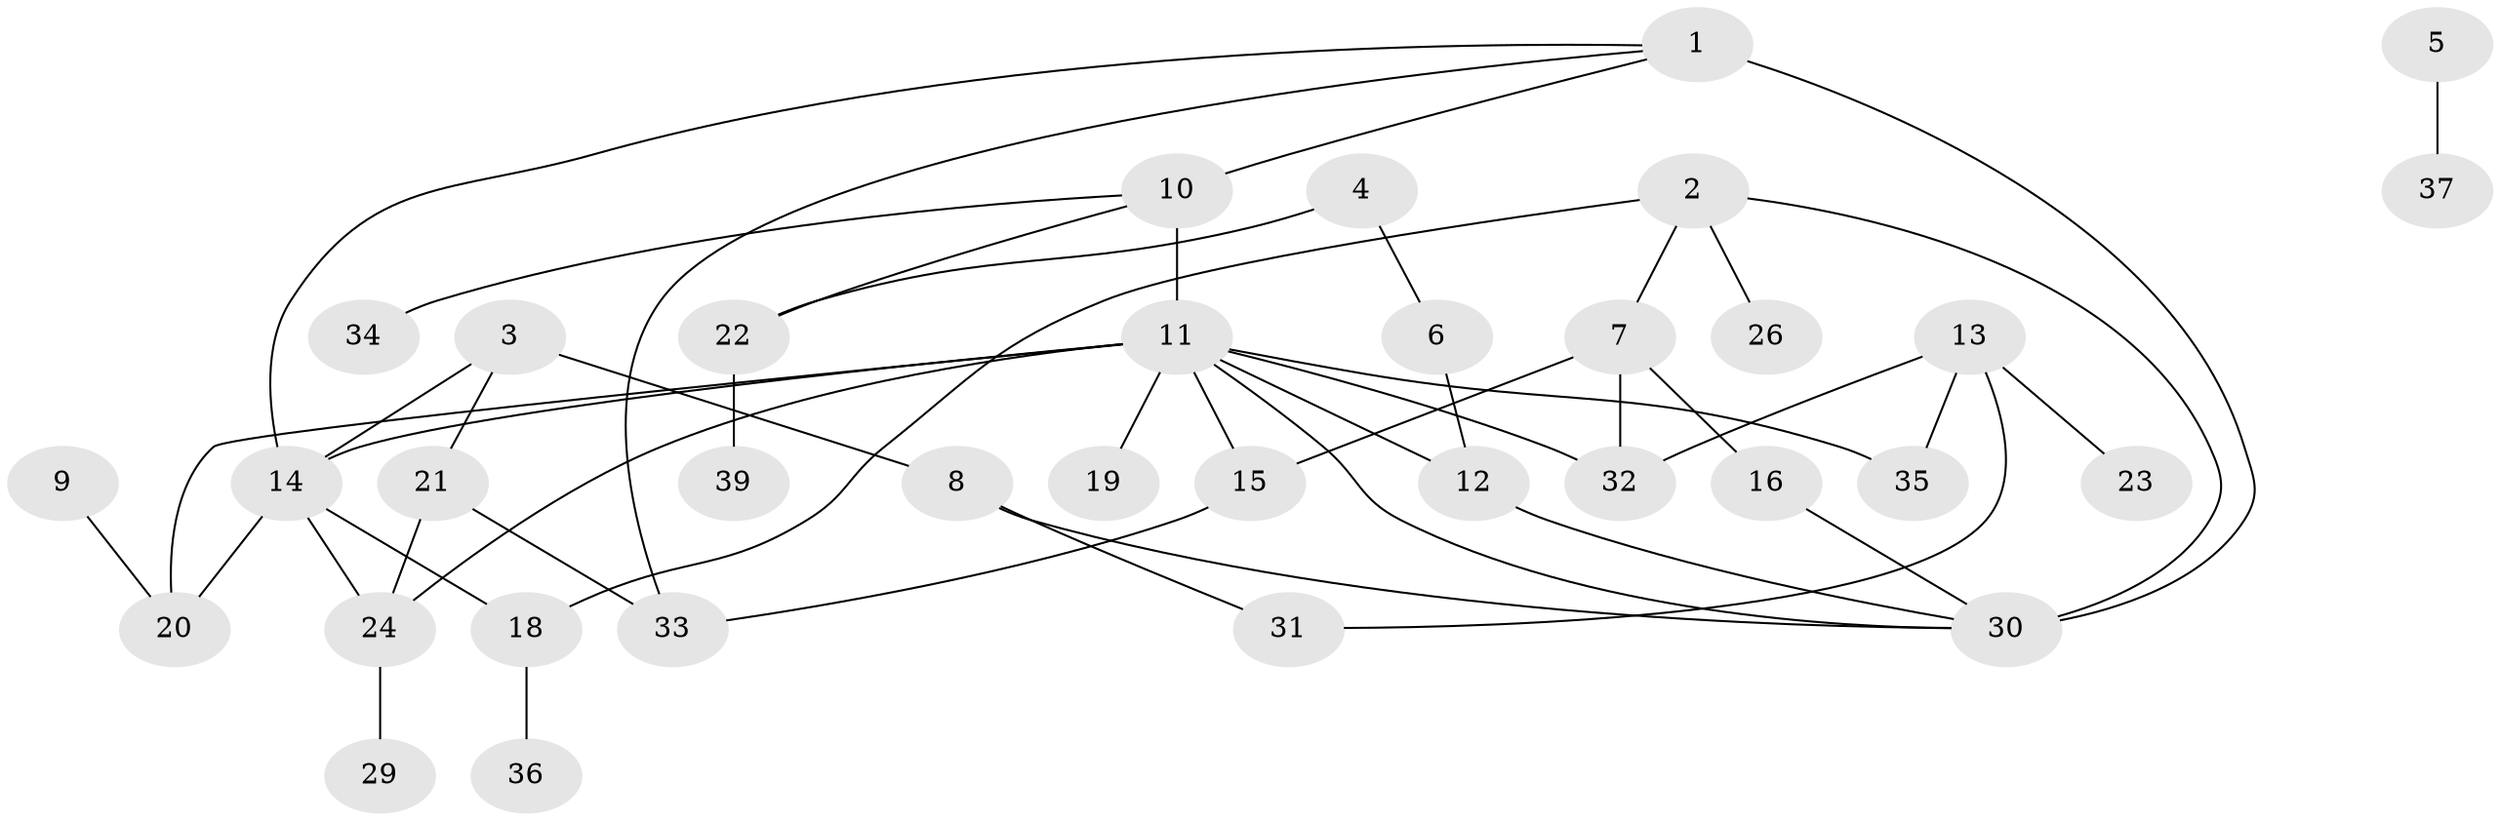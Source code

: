 // original degree distribution, {3: 0.25, 1: 0.234375, 2: 0.234375, 4: 0.125, 0: 0.078125, 6: 0.046875, 5: 0.015625, 8: 0.015625}
// Generated by graph-tools (version 1.1) at 2025/48/03/04/25 22:48:33]
// undirected, 34 vertices, 48 edges
graph export_dot {
  node [color=gray90,style=filled];
  1;
  2;
  3;
  4;
  5;
  6;
  7;
  8;
  9;
  10;
  11;
  12;
  13;
  14;
  15;
  16;
  18;
  19;
  20;
  21;
  22;
  23;
  24;
  26;
  29;
  30;
  31;
  32;
  33;
  34;
  35;
  36;
  37;
  39;
  1 -- 10 [weight=1.0];
  1 -- 14 [weight=1.0];
  1 -- 30 [weight=3.0];
  1 -- 33 [weight=1.0];
  2 -- 7 [weight=1.0];
  2 -- 18 [weight=1.0];
  2 -- 26 [weight=1.0];
  2 -- 30 [weight=1.0];
  3 -- 8 [weight=1.0];
  3 -- 14 [weight=1.0];
  3 -- 21 [weight=1.0];
  4 -- 6 [weight=1.0];
  4 -- 22 [weight=1.0];
  5 -- 37 [weight=1.0];
  6 -- 12 [weight=1.0];
  7 -- 15 [weight=1.0];
  7 -- 16 [weight=1.0];
  7 -- 32 [weight=1.0];
  8 -- 30 [weight=1.0];
  8 -- 31 [weight=1.0];
  9 -- 20 [weight=1.0];
  10 -- 11 [weight=2.0];
  10 -- 22 [weight=1.0];
  10 -- 34 [weight=1.0];
  11 -- 12 [weight=1.0];
  11 -- 14 [weight=1.0];
  11 -- 15 [weight=1.0];
  11 -- 19 [weight=1.0];
  11 -- 20 [weight=1.0];
  11 -- 24 [weight=1.0];
  11 -- 30 [weight=1.0];
  11 -- 32 [weight=1.0];
  11 -- 35 [weight=1.0];
  12 -- 30 [weight=1.0];
  13 -- 23 [weight=1.0];
  13 -- 31 [weight=1.0];
  13 -- 32 [weight=1.0];
  13 -- 35 [weight=1.0];
  14 -- 18 [weight=1.0];
  14 -- 20 [weight=1.0];
  14 -- 24 [weight=1.0];
  15 -- 33 [weight=1.0];
  16 -- 30 [weight=1.0];
  18 -- 36 [weight=1.0];
  21 -- 24 [weight=1.0];
  21 -- 33 [weight=1.0];
  22 -- 39 [weight=1.0];
  24 -- 29 [weight=1.0];
}
